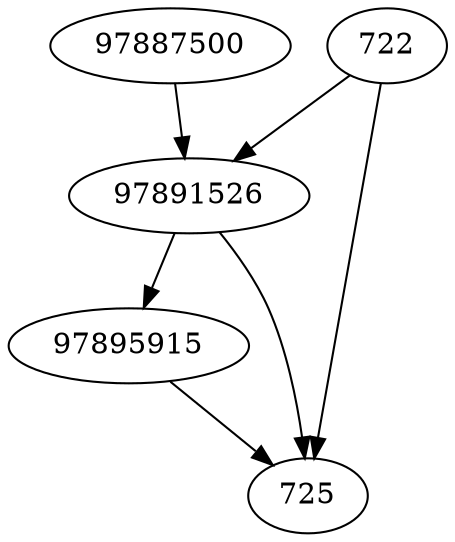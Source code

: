 strict digraph  {
97891526;
97895915;
97887500;
722;
725;
97891526 -> 725;
97891526 -> 97895915;
97895915 -> 725;
97887500 -> 97891526;
722 -> 97891526;
722 -> 725;
}
